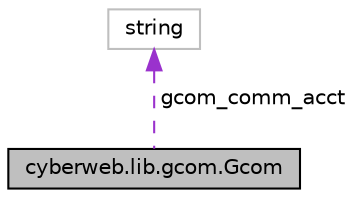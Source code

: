 digraph G
{
  edge [fontname="Helvetica",fontsize="10",labelfontname="Helvetica",labelfontsize="10"];
  node [fontname="Helvetica",fontsize="10",shape=record];
  Node1 [label="cyberweb.lib.gcom.Gcom",height=0.2,width=0.4,color="black", fillcolor="grey75", style="filled" fontcolor="black"];
  Node2 -> Node1 [dir="back",color="darkorchid3",fontsize="10",style="dashed",label=" gcom_comm_acct" ,fontname="Helvetica"];
  Node2 [label="string",height=0.2,width=0.4,color="grey75", fillcolor="white", style="filled"];
}
